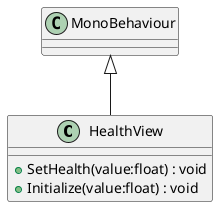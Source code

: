 @startuml
class HealthView {
    + SetHealth(value:float) : void
    + Initialize(value:float) : void
}
MonoBehaviour <|-- HealthView
@enduml
